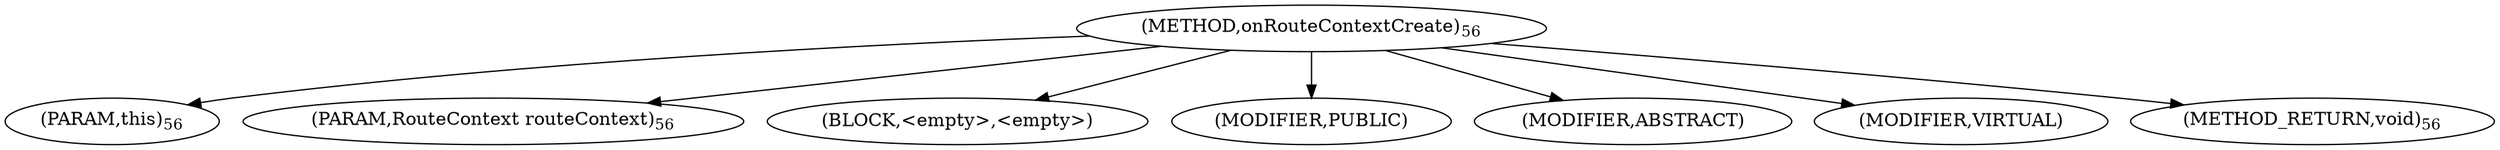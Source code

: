 digraph "onRouteContextCreate" {  
"43" [label = <(METHOD,onRouteContextCreate)<SUB>56</SUB>> ]
"44" [label = <(PARAM,this)<SUB>56</SUB>> ]
"45" [label = <(PARAM,RouteContext routeContext)<SUB>56</SUB>> ]
"46" [label = <(BLOCK,&lt;empty&gt;,&lt;empty&gt;)> ]
"47" [label = <(MODIFIER,PUBLIC)> ]
"48" [label = <(MODIFIER,ABSTRACT)> ]
"49" [label = <(MODIFIER,VIRTUAL)> ]
"50" [label = <(METHOD_RETURN,void)<SUB>56</SUB>> ]
  "43" -> "44" 
  "43" -> "45" 
  "43" -> "46" 
  "43" -> "47" 
  "43" -> "48" 
  "43" -> "49" 
  "43" -> "50" 
}
